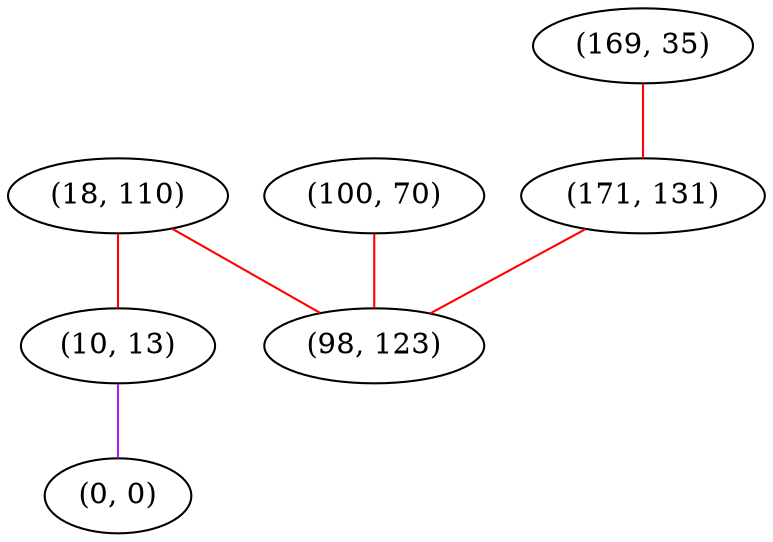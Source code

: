 graph "" {
"(18, 110)";
"(100, 70)";
"(10, 13)";
"(169, 35)";
"(171, 131)";
"(0, 0)";
"(98, 123)";
"(18, 110)" -- "(10, 13)"  [color=red, key=0, weight=1];
"(18, 110)" -- "(98, 123)"  [color=red, key=0, weight=1];
"(100, 70)" -- "(98, 123)"  [color=red, key=0, weight=1];
"(10, 13)" -- "(0, 0)"  [color=purple, key=0, weight=4];
"(169, 35)" -- "(171, 131)"  [color=red, key=0, weight=1];
"(171, 131)" -- "(98, 123)"  [color=red, key=0, weight=1];
}
